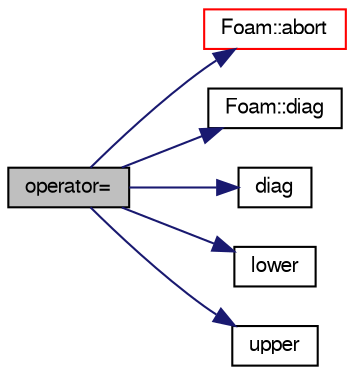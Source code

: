 digraph "operator="
{
  bgcolor="transparent";
  edge [fontname="FreeSans",fontsize="10",labelfontname="FreeSans",labelfontsize="10"];
  node [fontname="FreeSans",fontsize="10",shape=record];
  rankdir="LR";
  Node1 [label="operator=",height=0.2,width=0.4,color="black", fillcolor="grey75", style="filled" fontcolor="black"];
  Node1 -> Node2 [color="midnightblue",fontsize="10",style="solid",fontname="FreeSans"];
  Node2 [label="Foam::abort",height=0.2,width=0.4,color="red",URL="$a10237.html#a447107a607d03e417307c203fa5fb44b"];
  Node1 -> Node3 [color="midnightblue",fontsize="10",style="solid",fontname="FreeSans"];
  Node3 [label="Foam::diag",height=0.2,width=0.4,color="black",URL="$a10237.html#a8cdb0ba0633c91ed7041368519cd217c"];
  Node1 -> Node4 [color="midnightblue",fontsize="10",style="solid",fontname="FreeSans"];
  Node4 [label="diag",height=0.2,width=0.4,color="black",URL="$a01245.html#a9140aaa9630c2cba2fe28369a649f2f0"];
  Node1 -> Node5 [color="midnightblue",fontsize="10",style="solid",fontname="FreeSans"];
  Node5 [label="lower",height=0.2,width=0.4,color="black",URL="$a01245.html#a734a4ef740d3c42f77537ecea178a161"];
  Node1 -> Node6 [color="midnightblue",fontsize="10",style="solid",fontname="FreeSans"];
  Node6 [label="upper",height=0.2,width=0.4,color="black",URL="$a01245.html#a11672a767f497e24dce3ff31da13d9d0"];
}
